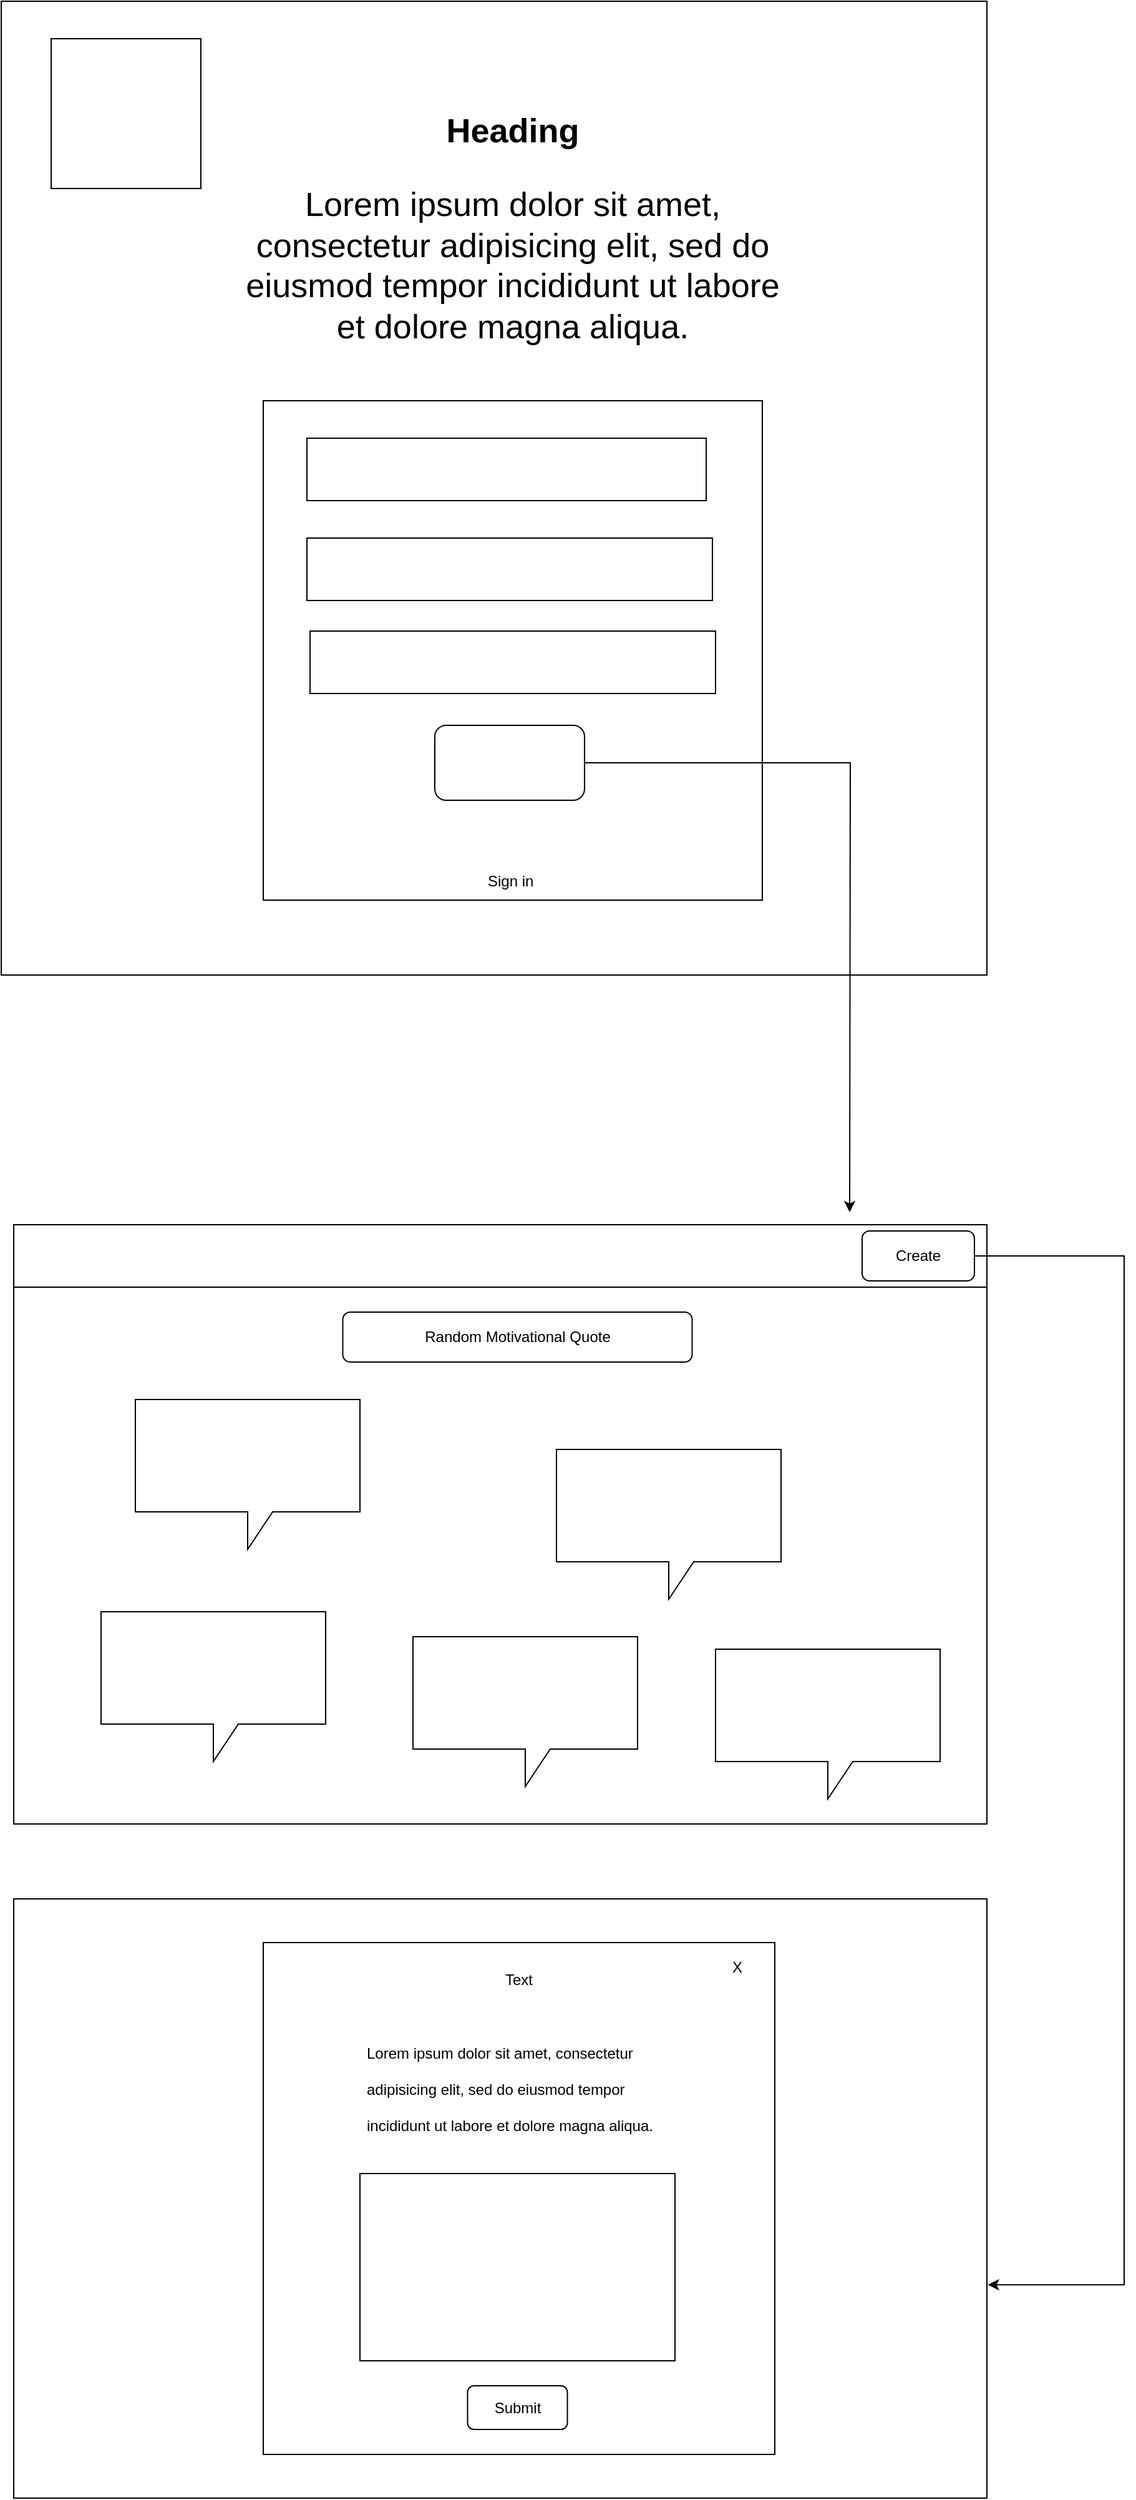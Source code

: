 <mxfile version="16.2.6" type="device" pages="2"><diagram id="-x-Mr_z5jqDARmnXLOUA" name="Page-1"><mxGraphModel dx="2066" dy="983" grid="1" gridSize="10" guides="1" tooltips="1" connect="1" arrows="1" fold="1" page="1" pageScale="1" pageWidth="827" pageHeight="1169" math="0" shadow="0"><root><mxCell id="0"/><mxCell id="1" parent="0"/><mxCell id="OPn5v87DceeQL0MjuVqU-2" value="" style="rounded=0;whiteSpace=wrap;html=1;" parent="1" vertex="1"><mxGeometry x="400" y="1060" width="780" height="480" as="geometry"/></mxCell><mxCell id="OPn5v87DceeQL0MjuVqU-3" value="Random Motivational Quote" style="rounded=1;whiteSpace=wrap;html=1;" parent="1" vertex="1"><mxGeometry x="663.75" y="1130" width="280" height="40" as="geometry"/></mxCell><mxCell id="OPn5v87DceeQL0MjuVqU-4" value="" style="rounded=0;whiteSpace=wrap;html=1;" parent="1" vertex="1"><mxGeometry x="400" y="1060" width="780" height="50" as="geometry"/></mxCell><mxCell id="OPn5v87DceeQL0MjuVqU-13" style="edgeStyle=orthogonalEdgeStyle;rounded=0;orthogonalLoop=1;jettySize=auto;html=1;entryX=1.001;entryY=0.644;entryDx=0;entryDy=0;entryPerimeter=0;" parent="1" source="OPn5v87DceeQL0MjuVqU-5" target="OPn5v87DceeQL0MjuVqU-6" edge="1"><mxGeometry relative="1" as="geometry"><Array as="points"><mxPoint x="1290" y="1085"/><mxPoint x="1290" y="1909"/></Array></mxGeometry></mxCell><mxCell id="OPn5v87DceeQL0MjuVqU-5" value="Create" style="rounded=1;whiteSpace=wrap;html=1;" parent="1" vertex="1"><mxGeometry x="1080" y="1065" width="90" height="40" as="geometry"/></mxCell><mxCell id="OPn5v87DceeQL0MjuVqU-6" value="" style="rounded=0;whiteSpace=wrap;html=1;" parent="1" vertex="1"><mxGeometry x="400" y="1600" width="780" height="480" as="geometry"/></mxCell><mxCell id="OPn5v87DceeQL0MjuVqU-7" value="" style="whiteSpace=wrap;html=1;aspect=fixed;" parent="1" vertex="1"><mxGeometry x="600" y="1635" width="410" height="410" as="geometry"/></mxCell><mxCell id="OPn5v87DceeQL0MjuVqU-8" value="Text" style="text;html=1;strokeColor=none;fillColor=none;align=center;verticalAlign=middle;whiteSpace=wrap;rounded=0;" parent="1" vertex="1"><mxGeometry x="775" y="1650" width="60" height="30" as="geometry"/></mxCell><mxCell id="OPn5v87DceeQL0MjuVqU-9" value="&lt;h1&gt;&lt;span style=&quot;font-size: 12px ; font-weight: normal&quot;&gt;Lorem ipsum dolor sit amet, consectetur adipisicing elit, sed do eiusmod tempor incididunt ut labore et dolore magna aliqua.&lt;/span&gt;&lt;br&gt;&lt;/h1&gt;" style="text;html=1;strokeColor=none;fillColor=none;spacing=5;spacingTop=-20;whiteSpace=wrap;overflow=hidden;rounded=0;" parent="1" vertex="1"><mxGeometry x="677.5" y="1700" width="255" height="120" as="geometry"/></mxCell><mxCell id="OPn5v87DceeQL0MjuVqU-10" value="" style="rounded=0;whiteSpace=wrap;html=1;" parent="1" vertex="1"><mxGeometry x="677.5" y="1820" width="252.5" height="150" as="geometry"/></mxCell><mxCell id="OPn5v87DceeQL0MjuVqU-11" value="Submit" style="rounded=1;whiteSpace=wrap;html=1;" parent="1" vertex="1"><mxGeometry x="763.75" y="1990" width="80" height="35" as="geometry"/></mxCell><mxCell id="OPn5v87DceeQL0MjuVqU-14" value="X" style="text;html=1;strokeColor=none;fillColor=none;align=center;verticalAlign=middle;whiteSpace=wrap;rounded=0;" parent="1" vertex="1"><mxGeometry x="950" y="1640" width="60" height="30" as="geometry"/></mxCell><mxCell id="OPn5v87DceeQL0MjuVqU-15" value="" style="shape=callout;whiteSpace=wrap;html=1;perimeter=calloutPerimeter;" parent="1" vertex="1"><mxGeometry x="962.5" y="1400" width="180" height="120" as="geometry"/></mxCell><mxCell id="OPn5v87DceeQL0MjuVqU-16" value="" style="shape=callout;whiteSpace=wrap;html=1;perimeter=calloutPerimeter;" parent="1" vertex="1"><mxGeometry x="470" y="1370" width="180" height="120" as="geometry"/></mxCell><mxCell id="OPn5v87DceeQL0MjuVqU-17" value="" style="shape=callout;whiteSpace=wrap;html=1;perimeter=calloutPerimeter;" parent="1" vertex="1"><mxGeometry x="835" y="1240" width="180" height="120" as="geometry"/></mxCell><mxCell id="OPn5v87DceeQL0MjuVqU-18" value="" style="shape=callout;whiteSpace=wrap;html=1;perimeter=calloutPerimeter;" parent="1" vertex="1"><mxGeometry x="497.5" y="1200" width="180" height="120" as="geometry"/></mxCell><mxCell id="OPn5v87DceeQL0MjuVqU-19" value="" style="shape=callout;whiteSpace=wrap;html=1;perimeter=calloutPerimeter;" parent="1" vertex="1"><mxGeometry x="720" y="1390" width="180" height="120" as="geometry"/></mxCell><mxCell id="Zcvn6Xsaqb8kM14OyVkC-1" value="" style="rounded=0;whiteSpace=wrap;html=1;" vertex="1" parent="1"><mxGeometry x="390" y="80" width="790" height="780" as="geometry"/></mxCell><mxCell id="Zcvn6Xsaqb8kM14OyVkC-3" value="" style="whiteSpace=wrap;html=1;aspect=fixed;" vertex="1" parent="1"><mxGeometry x="600" y="400" width="400" height="400" as="geometry"/></mxCell><mxCell id="Zcvn6Xsaqb8kM14OyVkC-4" value="" style="rounded=0;whiteSpace=wrap;html=1;" vertex="1" parent="1"><mxGeometry x="635" y="430" width="320" height="50" as="geometry"/></mxCell><mxCell id="Zcvn6Xsaqb8kM14OyVkC-5" value="" style="rounded=0;whiteSpace=wrap;html=1;" vertex="1" parent="1"><mxGeometry x="635" y="510" width="325" height="50" as="geometry"/></mxCell><mxCell id="Zcvn6Xsaqb8kM14OyVkC-11" style="edgeStyle=orthogonalEdgeStyle;rounded=0;orthogonalLoop=1;jettySize=auto;html=1;fontSize=27;" edge="1" parent="1" source="Zcvn6Xsaqb8kM14OyVkC-7"><mxGeometry relative="1" as="geometry"><mxPoint x="1070" y="1050" as="targetPoint"/></mxGeometry></mxCell><mxCell id="Zcvn6Xsaqb8kM14OyVkC-7" value="" style="rounded=1;whiteSpace=wrap;html=1;" vertex="1" parent="1"><mxGeometry x="737.5" y="660" width="120" height="60" as="geometry"/></mxCell><mxCell id="Zcvn6Xsaqb8kM14OyVkC-8" value="Sign in&amp;nbsp;" style="text;html=1;strokeColor=none;fillColor=none;align=center;verticalAlign=middle;whiteSpace=wrap;rounded=0;" vertex="1" parent="1"><mxGeometry x="610" y="770" width="380" height="30" as="geometry"/></mxCell><mxCell id="Zcvn6Xsaqb8kM14OyVkC-9" value="" style="rounded=0;whiteSpace=wrap;html=1;" vertex="1" parent="1"><mxGeometry x="637.5" y="584.5" width="325" height="50" as="geometry"/></mxCell><mxCell id="Zcvn6Xsaqb8kM14OyVkC-10" value="&lt;h1 style=&quot;font-size: 27px&quot;&gt;&lt;font style=&quot;font-size: 27px&quot;&gt;Heading&lt;/font&gt;&lt;/h1&gt;&lt;p style=&quot;font-size: 27px&quot;&gt;&lt;font style=&quot;font-size: 27px&quot;&gt;Lorem ipsum dolor sit amet, consectetur adipisicing elit, sed do eiusmod tempor incididunt ut labore et dolore magna aliqua.&lt;/font&gt;&lt;/p&gt;" style="text;html=1;strokeColor=none;fillColor=none;spacing=5;spacingTop=-20;whiteSpace=wrap;overflow=hidden;rounded=0;align=center;" vertex="1" parent="1"><mxGeometry x="575" y="160" width="450" height="200" as="geometry"/></mxCell><mxCell id="Zcvn6Xsaqb8kM14OyVkC-12" value="" style="whiteSpace=wrap;html=1;aspect=fixed;fontSize=27;" vertex="1" parent="1"><mxGeometry x="430" y="110" width="120" height="120" as="geometry"/></mxCell></root></mxGraphModel></diagram><diagram id="7zkhv_KvdzlBuS9f8F66" name="Page-2"><mxGraphModel dx="2066" dy="979" grid="1" gridSize="10" guides="1" tooltips="1" connect="1" arrows="1" fold="1" page="1" pageScale="1" pageWidth="827" pageHeight="1169" math="0" shadow="0"><root><mxCell id="GP5HqRQ_AM-AhCz6VPAO-0"/><mxCell id="GP5HqRQ_AM-AhCz6VPAO-1" parent="GP5HqRQ_AM-AhCz6VPAO-0"/><mxCell id="GP5HqRQ_AM-AhCz6VPAO-9" value="FeelingsPosts" style="swimlane;fontStyle=0;childLayout=stackLayout;horizontal=1;startSize=26;horizontalStack=0;resizeParent=1;resizeParentMax=0;resizeLast=0;collapsible=1;marginBottom=0;align=center;fontSize=14;" vertex="1" parent="GP5HqRQ_AM-AhCz6VPAO-1"><mxGeometry x="70" y="40" width="220" height="86" as="geometry"/></mxCell><mxCell id="GP5HqRQ_AM-AhCz6VPAO-10" value="ID = PRIMARY KEY" style="text;strokeColor=none;fillColor=none;spacingLeft=4;spacingRight=4;overflow=hidden;rotatable=0;points=[[0,0.5],[1,0.5]];portConstraint=eastwest;fontSize=12;" vertex="1" parent="GP5HqRQ_AM-AhCz6VPAO-9"><mxGeometry y="26" width="220" height="30" as="geometry"/></mxCell><mxCell id="GP5HqRQ_AM-AhCz6VPAO-11" value="Content: VARCHAR(280 chars)" style="text;strokeColor=none;fillColor=none;spacingLeft=4;spacingRight=4;overflow=hidden;rotatable=0;points=[[0,0.5],[1,0.5]];portConstraint=eastwest;fontSize=12;" vertex="1" parent="GP5HqRQ_AM-AhCz6VPAO-9"><mxGeometry y="56" width="220" height="30" as="geometry"/></mxCell></root></mxGraphModel></diagram></mxfile>